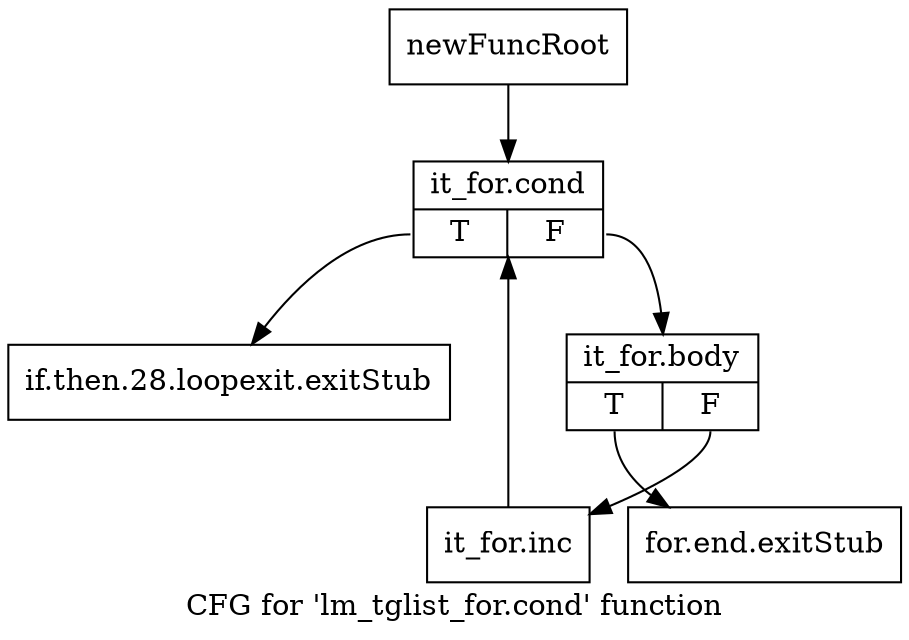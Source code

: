 digraph "CFG for 'lm_tglist_for.cond' function" {
	label="CFG for 'lm_tglist_for.cond' function";

	Node0x1256710 [shape=record,label="{newFuncRoot}"];
	Node0x1256710 -> Node0x1289250;
	Node0x12891b0 [shape=record,label="{if.then.28.loopexit.exitStub}"];
	Node0x1289200 [shape=record,label="{for.end.exitStub}"];
	Node0x1289250 [shape=record,label="{it_for.cond|{<s0>T|<s1>F}}"];
	Node0x1289250:s0 -> Node0x12891b0;
	Node0x1289250:s1 -> Node0x12892a0;
	Node0x12892a0 [shape=record,label="{it_for.body|{<s0>T|<s1>F}}"];
	Node0x12892a0:s0 -> Node0x1289200;
	Node0x12892a0:s1 -> Node0x1289b80;
	Node0x1289b80 [shape=record,label="{it_for.inc}"];
	Node0x1289b80 -> Node0x1289250;
}
